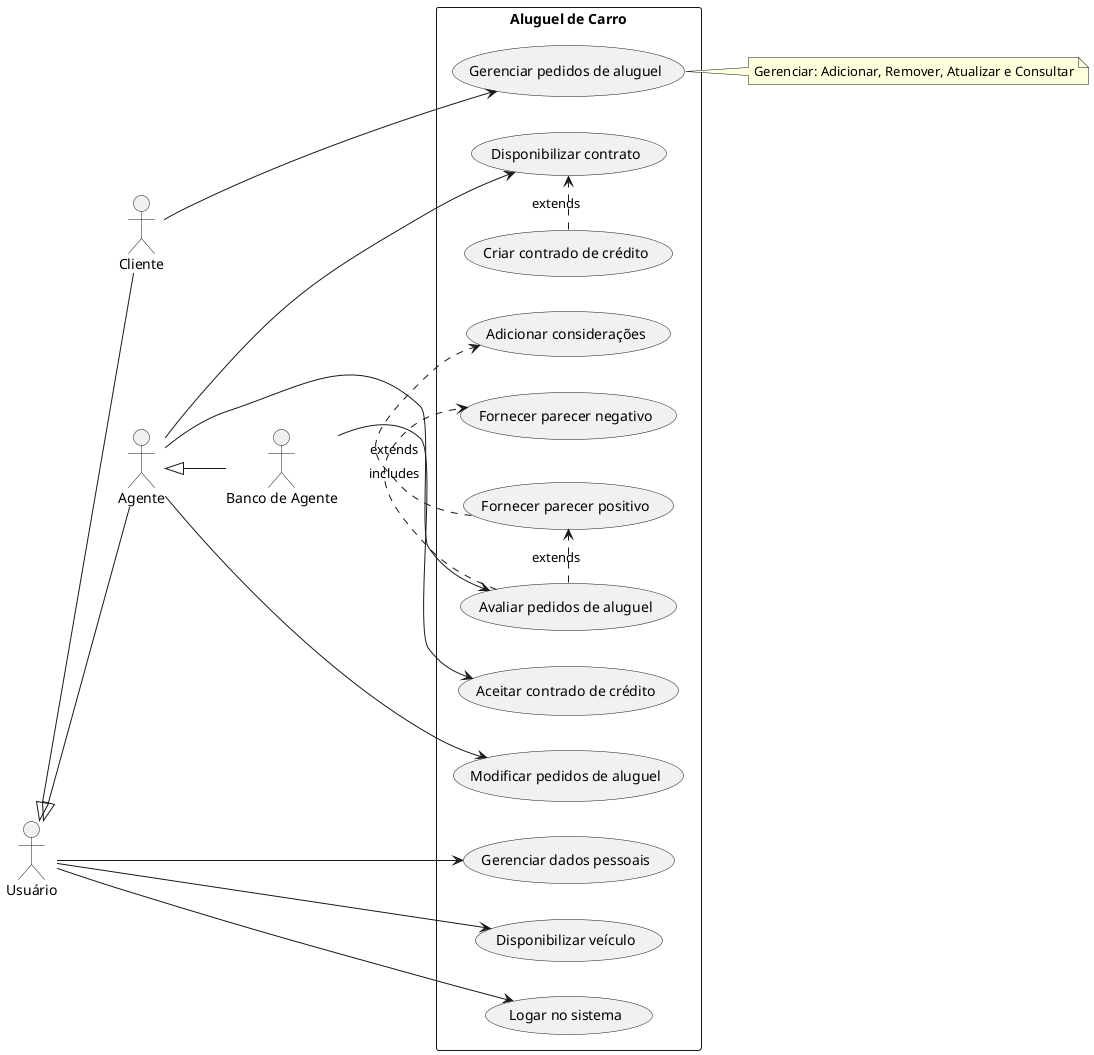 @startuml

left to right direction

actor "Usuário" as User
actor Cliente as C
actor Agente as A
actor "Banco de Agente" as AB

rectangle "Aluguel de Carro" {
usecase "Gerenciar pedidos de aluguel" as UC1
usecase "Avaliar pedidos de aluguel" as UC2
usecase "Disponibilizar contrato" as UC3
usecase "Gerenciar dados pessoais" as UC4
usecase "Disponibilizar veículo" as UC5
usecase "Criar contrado de crédito" as UC6
usecase "Aceitar contrado de crédito" as UC7
usecase "Logar no sistema" as UC8
usecase "Fornecer parecer positivo" as UC9
usecase "Adicionar considerações" as UC10
usecase "Fornecer parecer negativo" as UC11
usecase "Modificar pedidos de aluguel" as UC12
}

User <|-- C
User <|-- A
A <|-- AB

UC6 .> UC3 : extends
UC2 .> UC9 : extends
UC9 .> UC10 : includes
UC2 .> UC11 : extends

User --> UC4
User --> UC5
User --> UC8
C --> UC1
A --> UC2
A --> UC12
A --> UC3
AB --> UC7

note right of UC1
    Gerenciar: Adicionar, Remover, Atualizar e Consultar
end note

@enduml